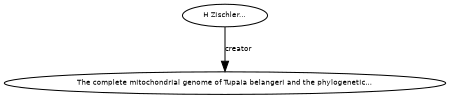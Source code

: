 digraph G {
size="3,3";
node [fontsize=7, fontname="Helvetica"];
edge [fontsize=7, fontname="Helvetica"];
node0 [label="H Zischler...", width=0.27433100247,height=0.27433100247];
node1 [label="The complete mitochondrial genome of Tupaia belangeri and the phylogenetic...", width=0.27433100247,height=0.27433100247];
node0 -> node1 [label="creator"];
}

